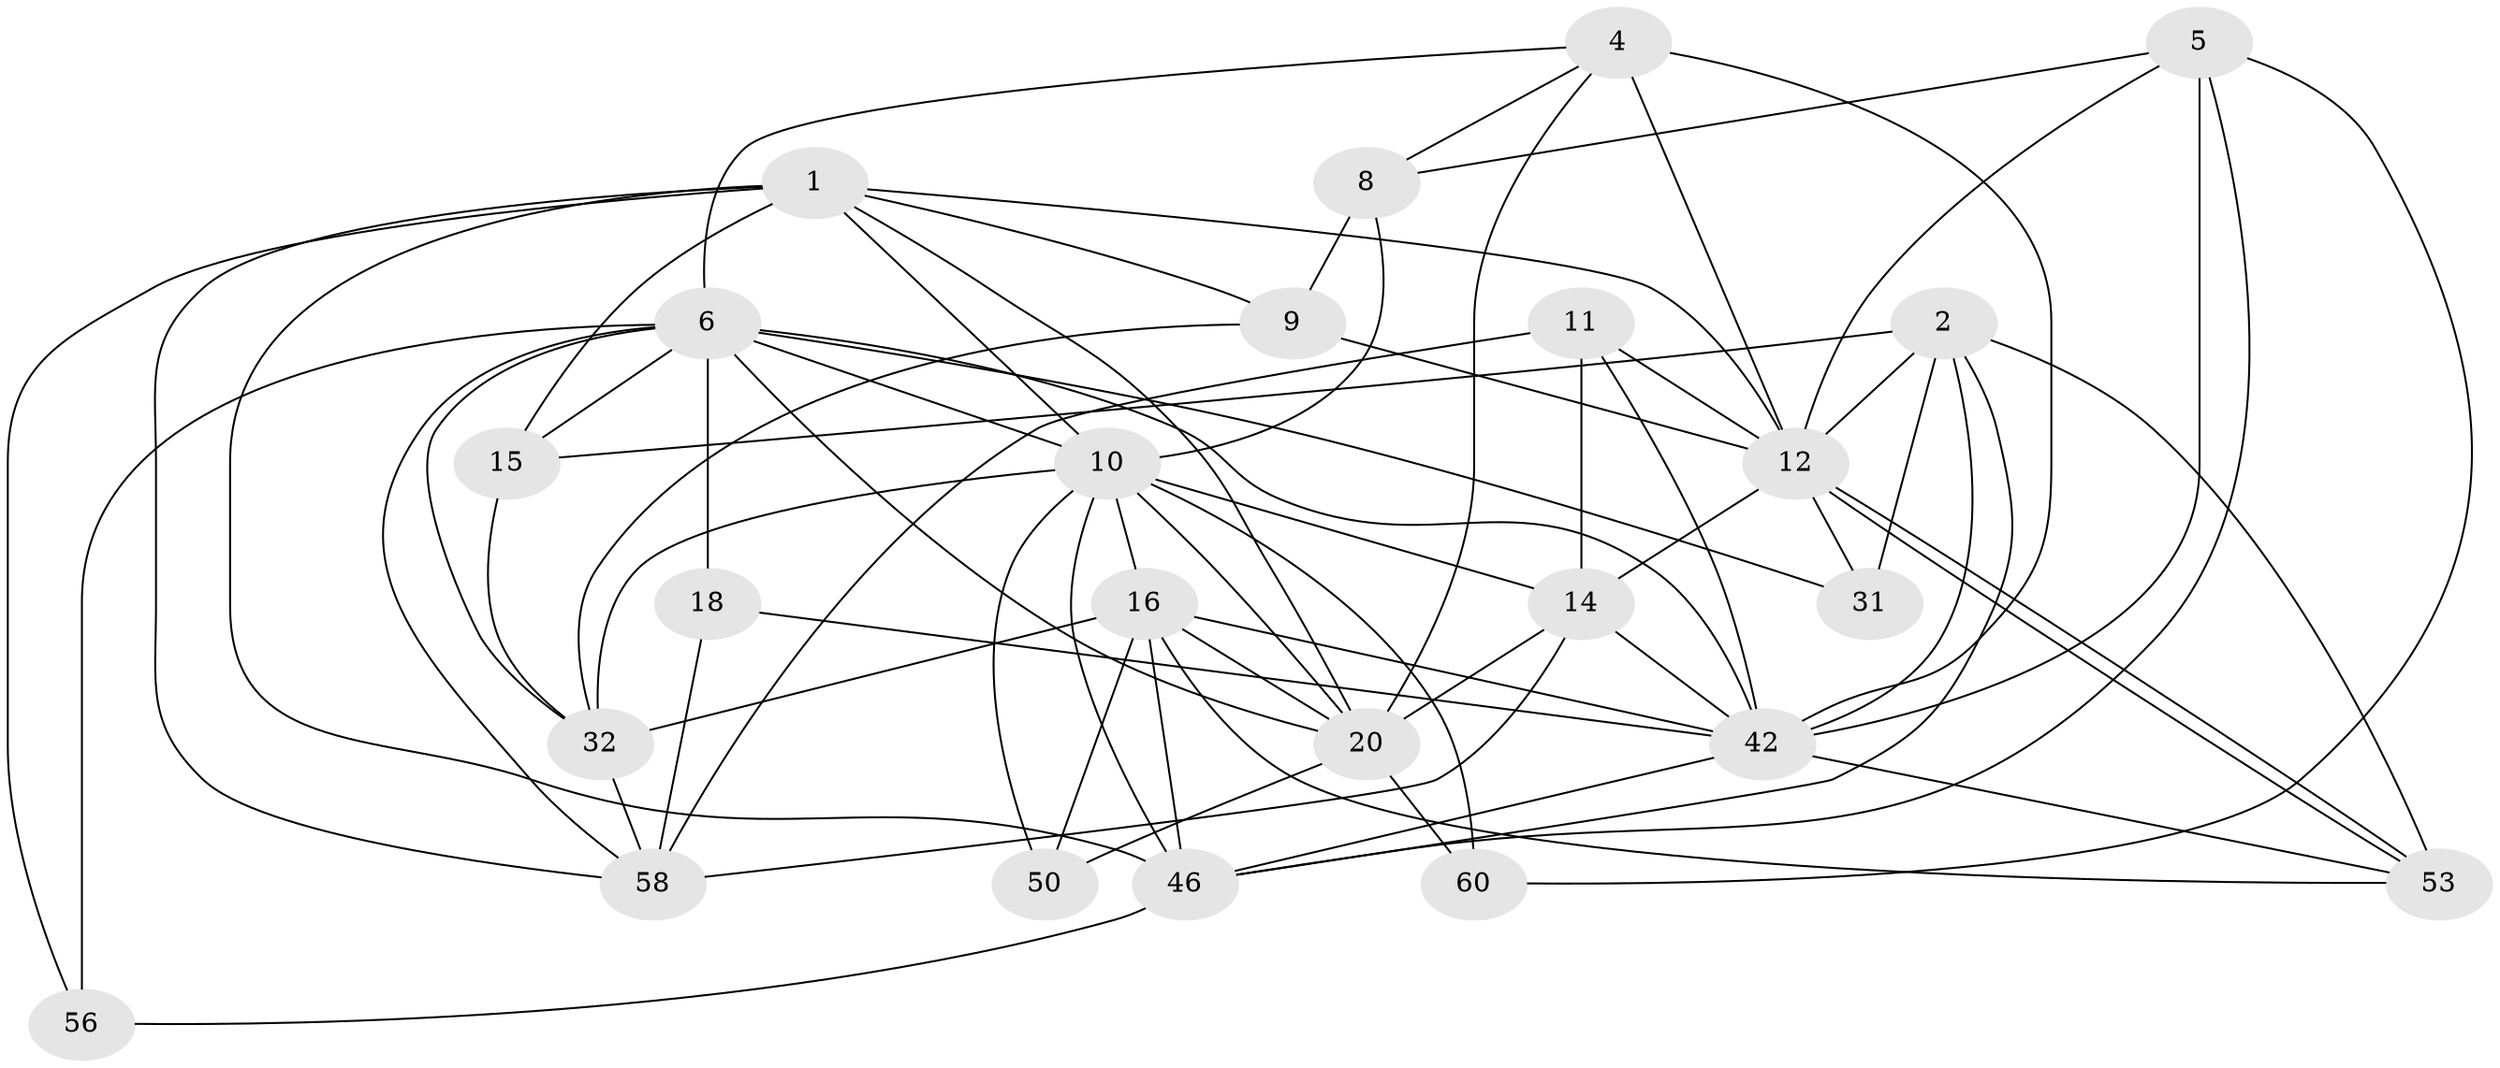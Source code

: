 // original degree distribution, {4: 0.26229508196721313, 5: 0.21311475409836064, 2: 0.16393442622950818, 3: 0.2459016393442623, 9: 0.01639344262295082, 7: 0.04918032786885246, 6: 0.03278688524590164, 8: 0.01639344262295082}
// Generated by graph-tools (version 1.1) at 2025/18/03/04/25 18:18:45]
// undirected, 24 vertices, 70 edges
graph export_dot {
graph [start="1"]
  node [color=gray90,style=filled];
  1 [super="+3+17"];
  2 [super="+47+40"];
  4 [super="+22+7"];
  5 [super="+49"];
  6 [super="+25+33"];
  8 [super="+54"];
  9 [super="+45"];
  10 [super="+13"];
  11;
  12 [super="+19+21"];
  14 [super="+26+24"];
  15;
  16 [super="+48+34"];
  18;
  20 [super="+30+28"];
  31 [super="+41"];
  32 [super="+61+36"];
  42 [super="+55"];
  46 [super="+57"];
  50;
  53;
  56;
  58 [super="+59"];
  60;
  1 -- 15;
  1 -- 58;
  1 -- 20;
  1 -- 56;
  1 -- 10;
  1 -- 46 [weight=2];
  1 -- 9;
  1 -- 12;
  2 -- 15;
  2 -- 53;
  2 -- 42;
  2 -- 46;
  2 -- 31;
  2 -- 12;
  4 -- 20;
  4 -- 12;
  4 -- 42 [weight=2];
  4 -- 8;
  4 -- 6;
  5 -- 8;
  5 -- 60;
  5 -- 46;
  5 -- 42;
  5 -- 12;
  6 -- 32;
  6 -- 10;
  6 -- 42;
  6 -- 15 [weight=2];
  6 -- 18;
  6 -- 56;
  6 -- 58 [weight=2];
  6 -- 31 [weight=2];
  6 -- 20 [weight=2];
  8 -- 9;
  8 -- 10;
  9 -- 32;
  9 -- 12;
  10 -- 14 [weight=2];
  10 -- 50;
  10 -- 60;
  10 -- 46;
  10 -- 32 [weight=2];
  10 -- 20;
  10 -- 16;
  11 -- 42;
  11 -- 14;
  11 -- 58;
  11 -- 12;
  12 -- 53;
  12 -- 53;
  12 -- 14 [weight=2];
  12 -- 31;
  14 -- 58 [weight=2];
  14 -- 42;
  14 -- 20 [weight=2];
  15 -- 32;
  16 -- 42;
  16 -- 50;
  16 -- 32;
  16 -- 20;
  16 -- 53;
  16 -- 46;
  18 -- 42;
  18 -- 58;
  20 -- 50;
  20 -- 60;
  32 -- 58;
  42 -- 53;
  42 -- 46;
  46 -- 56;
}
